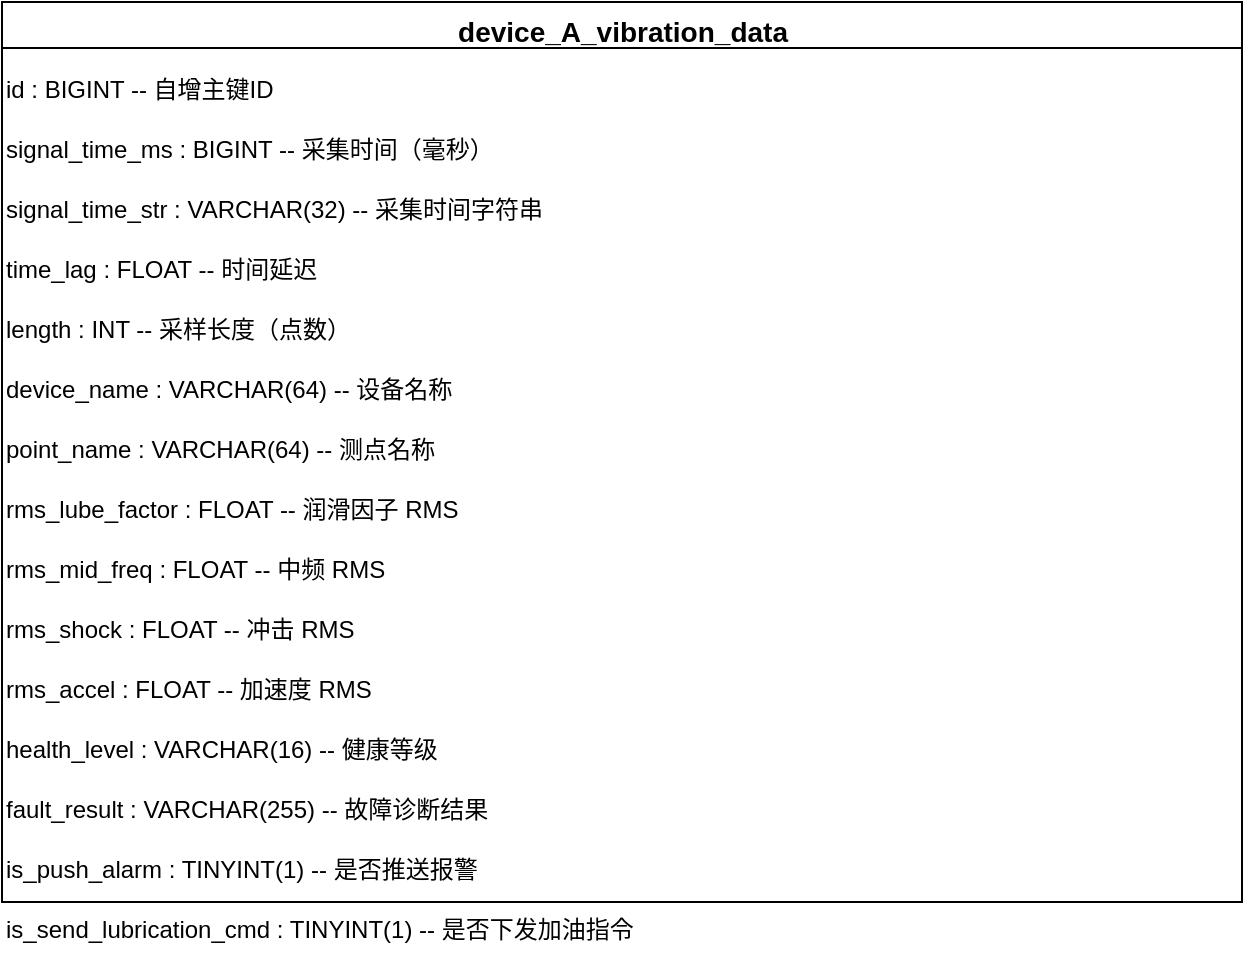 <?xml version="1.0" encoding="UTF-8"?>
<mxfile>
  <diagram name="Device Vibration Table" id="device-table">
    <mxGraphModel dx="1024" dy="900" grid="1" gridSize="10" guides="1" tooltips="1"
      connect="1" arrows="1" fold="1" page="1" pageScale="1" pageWidth="827"
      pageHeight="1169" math="0" shadow="0">
      <root>
        <mxCell id="0"/>
        <mxCell id="1" parent="0"/>
        <mxCell id="2" value="" style="swimlane" vertex="1" parent="1">
          <mxGeometry x="120" y="120" width="620" height="450" as="geometry"/>
        </mxCell>
        <mxCell id="3" value="device_A_vibration_data" style="text;html=1;align=center;verticalAlign=middle;fontSize=14;fontStyle=1;" vertex="1" parent="2">
          <mxGeometry x="0" y="0" width="620" height="30" as="geometry"/>
        </mxCell>
        <mxCell id="4" value="id : BIGINT  --  自增主键ID" style="text" vertex="1" parent="2">
          <mxGeometry y="30" width="620" height="30" as="geometry"/>
        </mxCell>
        <mxCell id="5" value="signal_time_ms : BIGINT  --  采集时间（毫秒）" style="text" vertex="1" parent="2">
          <mxGeometry y="60" width="620" height="30" as="geometry"/>
        </mxCell>
        <mxCell id="6" value="signal_time_str : VARCHAR(32)  --  采集时间字符串" style="text" vertex="1" parent="2">
          <mxGeometry y="90" width="620" height="30" as="geometry"/>
        </mxCell>
        <mxCell id="7" value="time_lag : FLOAT  --  时间延迟" style="text" vertex="1" parent="2">
          <mxGeometry y="120" width="620" height="30" as="geometry"/>
        </mxCell>
        <mxCell id="8" value="length : INT  --  采样长度（点数）" style="text" vertex="1" parent="2">
          <mxGeometry y="150" width="620" height="30" as="geometry"/>
        </mxCell>
        <mxCell id="9" value="device_name : VARCHAR(64)  --  设备名称" style="text" vertex="1" parent="2">
          <mxGeometry y="180" width="620" height="30" as="geometry"/>
        </mxCell>
        <mxCell id="10" value="point_name : VARCHAR(64)  --  测点名称" style="text" vertex="1" parent="2">
          <mxGeometry y="210" width="620" height="30" as="geometry"/>
        </mxCell>
        <mxCell id="11" value="rms_lube_factor : FLOAT  --  润滑因子 RMS" style="text" vertex="1" parent="2">
          <mxGeometry y="240" width="620" height="30" as="geometry"/>
        </mxCell>
        <mxCell id="12" value="rms_mid_freq : FLOAT  --  中频 RMS" style="text" vertex="1" parent="2">
          <mxGeometry y="270" width="620" height="30" as="geometry"/>
        </mxCell>
        <mxCell id="13" value="rms_shock : FLOAT  --  冲击 RMS" style="text" vertex="1" parent="2">
          <mxGeometry y="300" width="620" height="30" as="geometry"/>
        </mxCell>
        <mxCell id="14" value="rms_accel : FLOAT  --  加速度 RMS" style="text" vertex="1" parent="2">
          <mxGeometry y="330" width="620" height="30" as="geometry"/>
        </mxCell>
        <mxCell id="15" value="health_level : VARCHAR(16)  --  健康等级" style="text" vertex="1" parent="2">
          <mxGeometry y="360" width="620" height="30" as="geometry"/>
        </mxCell>
        <mxCell id="16" value="fault_result : VARCHAR(255)  --  故障诊断结果" style="text" vertex="1" parent="2">
          <mxGeometry y="390" width="620" height="30" as="geometry"/>
        </mxCell>
        <mxCell id="17" value="is_push_alarm : TINYINT(1)  --  是否推送报警" style="text" vertex="1" parent="2">
          <mxGeometry y="420" width="620" height="30" as="geometry"/>
        </mxCell>
        <mxCell id="18" value="is_send_lubrication_cmd : TINYINT(1)  --  是否下发加油指令" style="text" vertex="1" parent="2">
          <mxGeometry y="450" width="620" height="30" as="geometry"/>
        </mxCell>
      </root>
    </mxGraphModel>
  </diagram>
</mxfile>
